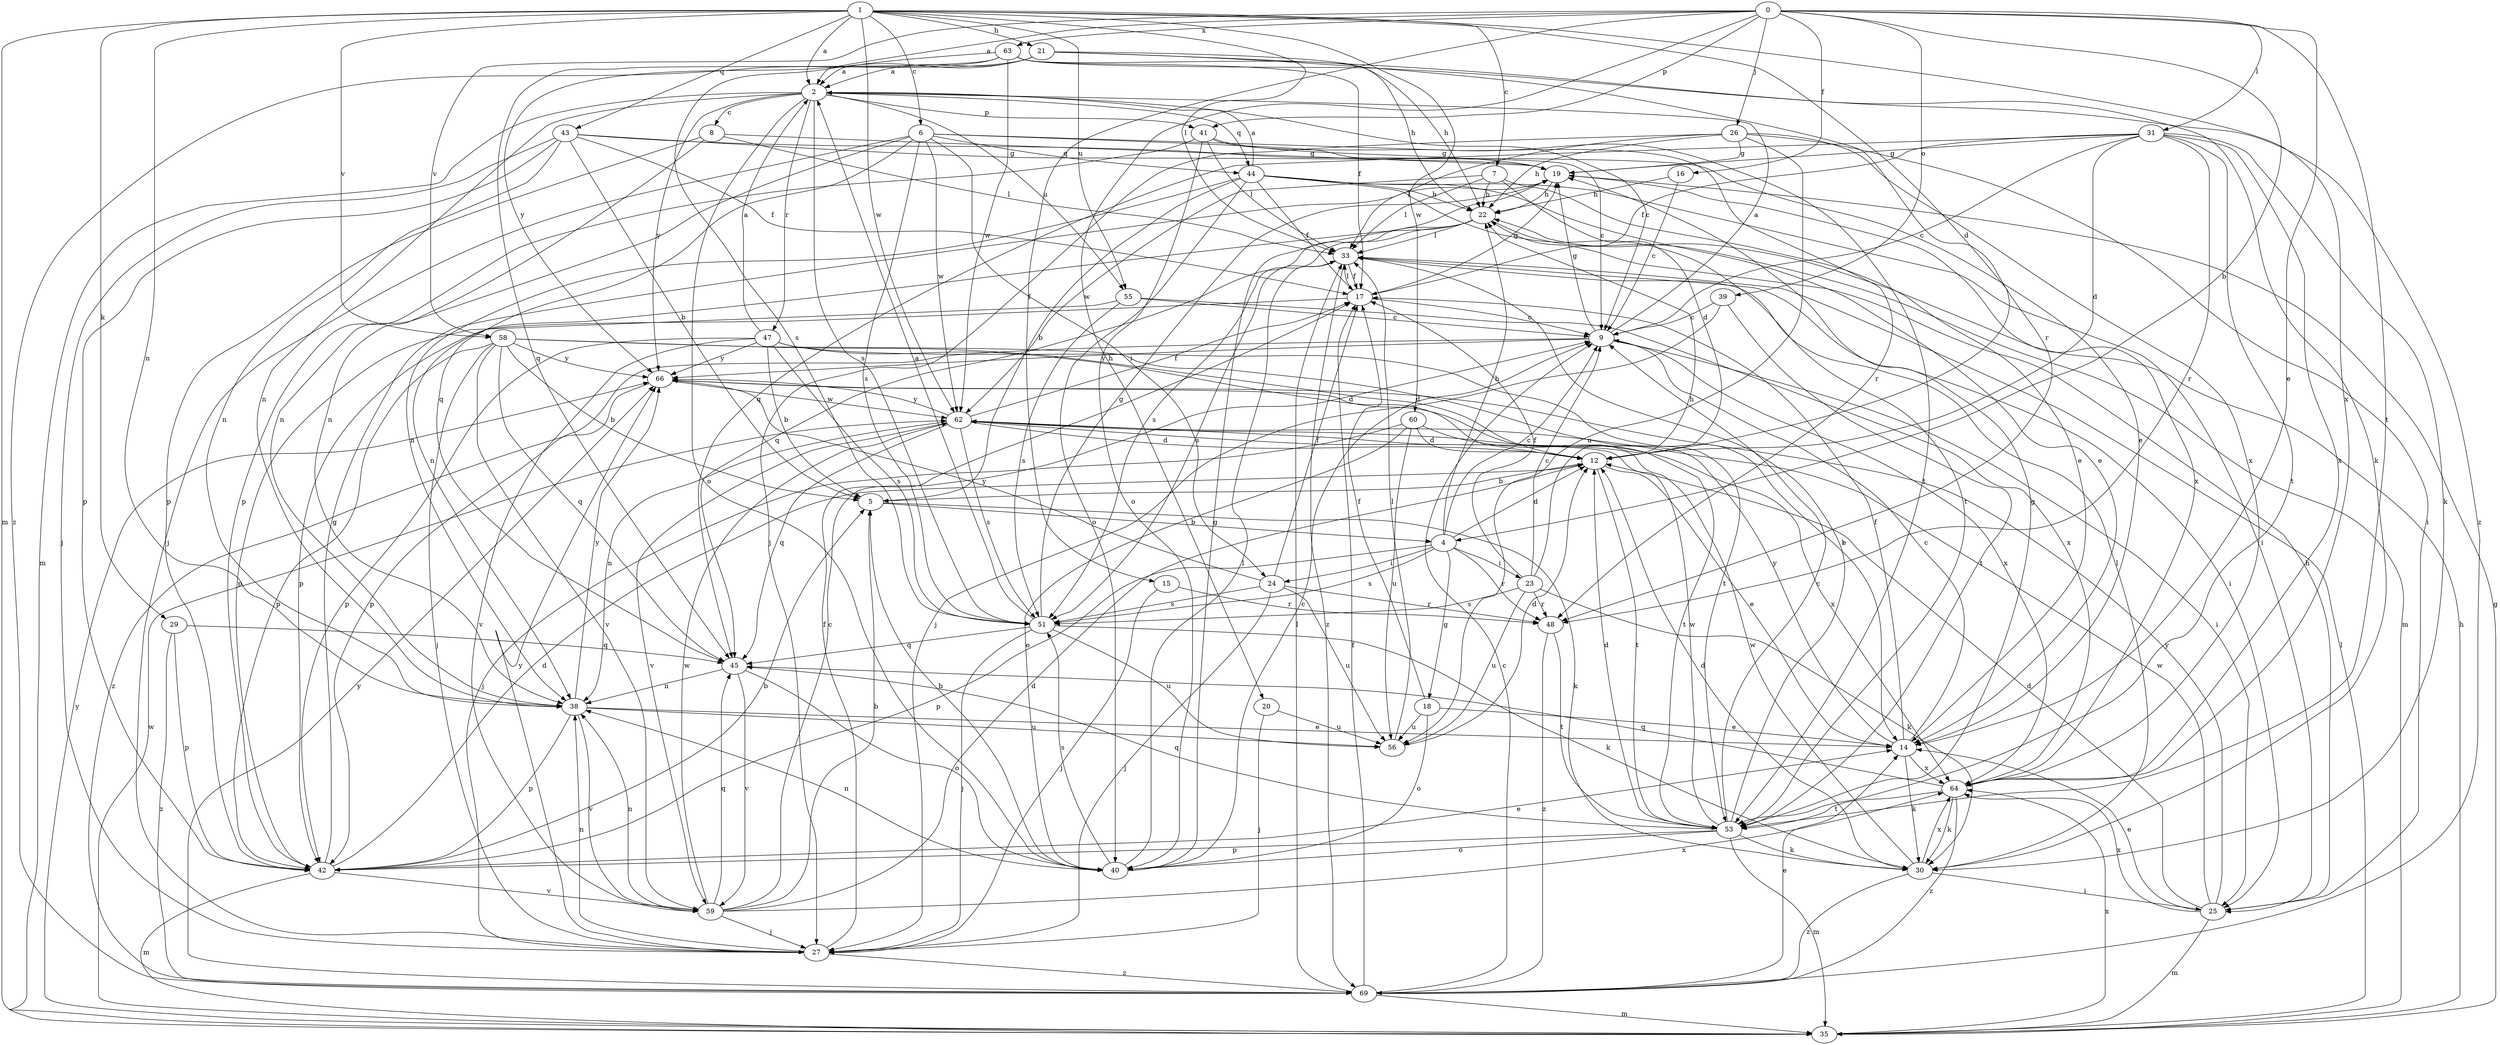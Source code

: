 strict digraph  {
0;
1;
2;
4;
5;
6;
7;
8;
9;
12;
14;
15;
16;
17;
18;
19;
20;
21;
22;
23;
24;
25;
26;
27;
29;
30;
31;
33;
35;
38;
39;
40;
41;
42;
43;
44;
45;
47;
48;
51;
53;
55;
56;
58;
59;
60;
62;
63;
64;
66;
69;
0 -> 2  [label=a];
0 -> 4  [label=b];
0 -> 14  [label=e];
0 -> 15  [label=f];
0 -> 16  [label=f];
0 -> 20  [label=h];
0 -> 26  [label=j];
0 -> 31  [label=l];
0 -> 39  [label=o];
0 -> 41  [label=p];
0 -> 53  [label=t];
0 -> 58  [label=v];
0 -> 63  [label=x];
1 -> 2  [label=a];
1 -> 6  [label=c];
1 -> 7  [label=c];
1 -> 12  [label=d];
1 -> 21  [label=h];
1 -> 29  [label=k];
1 -> 33  [label=l];
1 -> 35  [label=m];
1 -> 38  [label=n];
1 -> 43  [label=q];
1 -> 55  [label=u];
1 -> 58  [label=v];
1 -> 60  [label=w];
1 -> 62  [label=w];
1 -> 64  [label=x];
2 -> 8  [label=c];
2 -> 9  [label=c];
2 -> 35  [label=m];
2 -> 38  [label=n];
2 -> 40  [label=o];
2 -> 41  [label=p];
2 -> 44  [label=q];
2 -> 47  [label=r];
2 -> 51  [label=s];
2 -> 55  [label=u];
2 -> 66  [label=y];
4 -> 9  [label=c];
4 -> 12  [label=d];
4 -> 18  [label=g];
4 -> 22  [label=h];
4 -> 23  [label=i];
4 -> 24  [label=i];
4 -> 42  [label=p];
4 -> 48  [label=r];
4 -> 51  [label=s];
5 -> 4  [label=b];
5 -> 30  [label=k];
6 -> 9  [label=c];
6 -> 24  [label=i];
6 -> 27  [label=j];
6 -> 38  [label=n];
6 -> 44  [label=q];
6 -> 45  [label=q];
6 -> 51  [label=s];
6 -> 53  [label=t];
6 -> 62  [label=w];
7 -> 12  [label=d];
7 -> 14  [label=e];
7 -> 22  [label=h];
7 -> 33  [label=l];
7 -> 62  [label=w];
8 -> 19  [label=g];
8 -> 33  [label=l];
8 -> 38  [label=n];
8 -> 42  [label=p];
9 -> 2  [label=a];
9 -> 19  [label=g];
9 -> 25  [label=i];
9 -> 42  [label=p];
9 -> 64  [label=x];
9 -> 66  [label=y];
12 -> 5  [label=b];
12 -> 14  [label=e];
12 -> 53  [label=t];
14 -> 9  [label=c];
14 -> 17  [label=f];
14 -> 30  [label=k];
14 -> 64  [label=x];
14 -> 66  [label=y];
15 -> 27  [label=j];
15 -> 48  [label=r];
16 -> 9  [label=c];
16 -> 22  [label=h];
17 -> 9  [label=c];
17 -> 19  [label=g];
17 -> 33  [label=l];
17 -> 42  [label=p];
18 -> 14  [label=e];
18 -> 17  [label=f];
18 -> 40  [label=o];
18 -> 56  [label=u];
19 -> 22  [label=h];
19 -> 64  [label=x];
20 -> 27  [label=j];
20 -> 56  [label=u];
21 -> 2  [label=a];
21 -> 22  [label=h];
21 -> 30  [label=k];
21 -> 48  [label=r];
21 -> 51  [label=s];
21 -> 69  [label=z];
22 -> 33  [label=l];
22 -> 35  [label=m];
22 -> 38  [label=n];
22 -> 45  [label=q];
22 -> 51  [label=s];
23 -> 9  [label=c];
23 -> 17  [label=f];
23 -> 22  [label=h];
23 -> 30  [label=k];
23 -> 48  [label=r];
23 -> 51  [label=s];
23 -> 56  [label=u];
24 -> 17  [label=f];
24 -> 27  [label=j];
24 -> 48  [label=r];
24 -> 51  [label=s];
24 -> 56  [label=u];
24 -> 66  [label=y];
25 -> 12  [label=d];
25 -> 14  [label=e];
25 -> 22  [label=h];
25 -> 35  [label=m];
25 -> 62  [label=w];
25 -> 64  [label=x];
25 -> 66  [label=y];
26 -> 19  [label=g];
26 -> 22  [label=h];
26 -> 25  [label=i];
26 -> 27  [label=j];
26 -> 33  [label=l];
26 -> 56  [label=u];
26 -> 64  [label=x];
27 -> 17  [label=f];
27 -> 38  [label=n];
27 -> 66  [label=y];
27 -> 69  [label=z];
29 -> 42  [label=p];
29 -> 45  [label=q];
29 -> 69  [label=z];
30 -> 12  [label=d];
30 -> 25  [label=i];
30 -> 33  [label=l];
30 -> 62  [label=w];
30 -> 64  [label=x];
30 -> 69  [label=z];
31 -> 9  [label=c];
31 -> 12  [label=d];
31 -> 17  [label=f];
31 -> 19  [label=g];
31 -> 30  [label=k];
31 -> 45  [label=q];
31 -> 48  [label=r];
31 -> 53  [label=t];
31 -> 64  [label=x];
33 -> 17  [label=f];
33 -> 25  [label=i];
33 -> 51  [label=s];
33 -> 69  [label=z];
35 -> 19  [label=g];
35 -> 22  [label=h];
35 -> 33  [label=l];
35 -> 62  [label=w];
35 -> 64  [label=x];
35 -> 66  [label=y];
38 -> 14  [label=e];
38 -> 42  [label=p];
38 -> 56  [label=u];
38 -> 59  [label=v];
38 -> 66  [label=y];
39 -> 9  [label=c];
39 -> 27  [label=j];
39 -> 53  [label=t];
40 -> 5  [label=b];
40 -> 9  [label=c];
40 -> 19  [label=g];
40 -> 33  [label=l];
40 -> 38  [label=n];
40 -> 51  [label=s];
41 -> 19  [label=g];
41 -> 33  [label=l];
41 -> 40  [label=o];
41 -> 42  [label=p];
41 -> 48  [label=r];
42 -> 5  [label=b];
42 -> 12  [label=d];
42 -> 14  [label=e];
42 -> 19  [label=g];
42 -> 35  [label=m];
42 -> 59  [label=v];
43 -> 5  [label=b];
43 -> 14  [label=e];
43 -> 17  [label=f];
43 -> 19  [label=g];
43 -> 27  [label=j];
43 -> 38  [label=n];
43 -> 42  [label=p];
44 -> 2  [label=a];
44 -> 5  [label=b];
44 -> 14  [label=e];
44 -> 17  [label=f];
44 -> 22  [label=h];
44 -> 25  [label=i];
44 -> 38  [label=n];
44 -> 40  [label=o];
44 -> 53  [label=t];
45 -> 38  [label=n];
45 -> 40  [label=o];
45 -> 59  [label=v];
47 -> 2  [label=a];
47 -> 5  [label=b];
47 -> 12  [label=d];
47 -> 14  [label=e];
47 -> 42  [label=p];
47 -> 51  [label=s];
47 -> 59  [label=v];
47 -> 66  [label=y];
48 -> 53  [label=t];
48 -> 69  [label=z];
51 -> 2  [label=a];
51 -> 19  [label=g];
51 -> 27  [label=j];
51 -> 30  [label=k];
51 -> 45  [label=q];
51 -> 56  [label=u];
53 -> 9  [label=c];
53 -> 12  [label=d];
53 -> 19  [label=g];
53 -> 30  [label=k];
53 -> 33  [label=l];
53 -> 35  [label=m];
53 -> 40  [label=o];
53 -> 42  [label=p];
53 -> 45  [label=q];
53 -> 62  [label=w];
55 -> 9  [label=c];
55 -> 42  [label=p];
55 -> 51  [label=s];
55 -> 64  [label=x];
56 -> 12  [label=d];
56 -> 33  [label=l];
58 -> 5  [label=b];
58 -> 12  [label=d];
58 -> 27  [label=j];
58 -> 42  [label=p];
58 -> 45  [label=q];
58 -> 53  [label=t];
58 -> 59  [label=v];
58 -> 66  [label=y];
59 -> 5  [label=b];
59 -> 9  [label=c];
59 -> 12  [label=d];
59 -> 27  [label=j];
59 -> 38  [label=n];
59 -> 45  [label=q];
59 -> 62  [label=w];
59 -> 64  [label=x];
60 -> 12  [label=d];
60 -> 27  [label=j];
60 -> 40  [label=o];
60 -> 53  [label=t];
60 -> 56  [label=u];
62 -> 12  [label=d];
62 -> 17  [label=f];
62 -> 38  [label=n];
62 -> 45  [label=q];
62 -> 51  [label=s];
62 -> 59  [label=v];
62 -> 64  [label=x];
62 -> 66  [label=y];
63 -> 2  [label=a];
63 -> 17  [label=f];
63 -> 22  [label=h];
63 -> 45  [label=q];
63 -> 62  [label=w];
63 -> 66  [label=y];
63 -> 69  [label=z];
64 -> 30  [label=k];
64 -> 45  [label=q];
64 -> 53  [label=t];
64 -> 69  [label=z];
66 -> 62  [label=w];
66 -> 69  [label=z];
69 -> 9  [label=c];
69 -> 14  [label=e];
69 -> 17  [label=f];
69 -> 33  [label=l];
69 -> 35  [label=m];
69 -> 66  [label=y];
}
